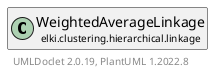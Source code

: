 @startuml
    remove .*\.(Instance|Par|Parameterizer|Factory)$
    set namespaceSeparator none
    hide empty fields
    hide empty methods

    class "<size:14>WeightedAverageLinkage.Par\n<size:10>elki.clustering.hierarchical.linkage" as elki.clustering.hierarchical.linkage.WeightedAverageLinkage.Par [[WeightedAverageLinkage.Par.html]] {
        +make(): WeightedAverageLinkage
    }

    interface "<size:14>Parameterizer\n<size:10>elki.utilities.optionhandling" as elki.utilities.optionhandling.Parameterizer [[../../../utilities/optionhandling/Parameterizer.html]] {
        {abstract} +make(): Object
    }
    class "<size:14>WeightedAverageLinkage\n<size:10>elki.clustering.hierarchical.linkage" as elki.clustering.hierarchical.linkage.WeightedAverageLinkage [[WeightedAverageLinkage.html]]

    elki.utilities.optionhandling.Parameterizer <|.. elki.clustering.hierarchical.linkage.WeightedAverageLinkage.Par
    elki.clustering.hierarchical.linkage.WeightedAverageLinkage +-- elki.clustering.hierarchical.linkage.WeightedAverageLinkage.Par

    center footer UMLDoclet 2.0.19, PlantUML 1.2022.8
@enduml
